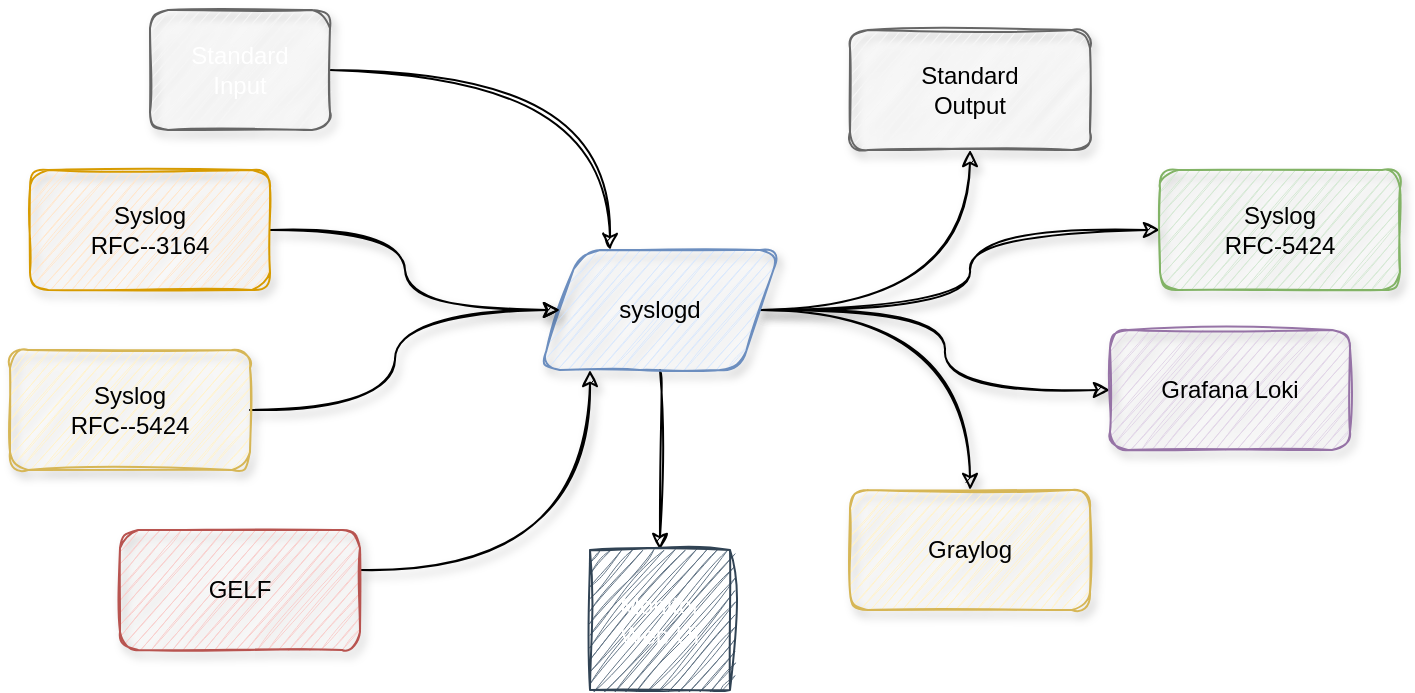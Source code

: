 <mxfile version="24.7.17">
  <diagram name="Page-1" id="y9St3TPqKnsX6iwGvu6z">
    <mxGraphModel dx="1523" dy="1066" grid="1" gridSize="10" guides="1" tooltips="1" connect="1" arrows="1" fold="1" page="1" pageScale="1" pageWidth="1169" pageHeight="827" math="0" shadow="0">
      <root>
        <mxCell id="0" />
        <mxCell id="1" parent="0" />
        <mxCell id="f-hlVNswojuX2romfqfp-1" style="edgeStyle=orthogonalEdgeStyle;orthogonalLoop=1;jettySize=auto;html=1;curved=1;sketch=1;shadow=1;" edge="1" parent="1" source="f-hlVNswojuX2romfqfp-2" target="f-hlVNswojuX2romfqfp-7">
          <mxGeometry relative="1" as="geometry" />
        </mxCell>
        <mxCell id="f-hlVNswojuX2romfqfp-2" value="Syslog&lt;br&gt;RFC--3164" style="rounded=1;whiteSpace=wrap;html=1;sketch=1;shadow=1;fillColor=#ffe6cc;strokeColor=#d79b00;" vertex="1" parent="1">
          <mxGeometry x="50" y="90" width="120" height="60" as="geometry" />
        </mxCell>
        <mxCell id="f-hlVNswojuX2romfqfp-3" style="edgeStyle=orthogonalEdgeStyle;curved=1;sketch=1;orthogonalLoop=1;jettySize=auto;html=1;shadow=1;" edge="1" parent="1" source="f-hlVNswojuX2romfqfp-7" target="f-hlVNswojuX2romfqfp-15">
          <mxGeometry relative="1" as="geometry" />
        </mxCell>
        <mxCell id="f-hlVNswojuX2romfqfp-4" style="edgeStyle=orthogonalEdgeStyle;curved=1;sketch=1;orthogonalLoop=1;jettySize=auto;html=1;shadow=1;" edge="1" parent="1" source="f-hlVNswojuX2romfqfp-7" target="f-hlVNswojuX2romfqfp-12">
          <mxGeometry relative="1" as="geometry" />
        </mxCell>
        <mxCell id="f-hlVNswojuX2romfqfp-5" style="edgeStyle=orthogonalEdgeStyle;curved=1;sketch=1;orthogonalLoop=1;jettySize=auto;html=1;shadow=1;" edge="1" parent="1" source="f-hlVNswojuX2romfqfp-7" target="f-hlVNswojuX2romfqfp-13">
          <mxGeometry relative="1" as="geometry" />
        </mxCell>
        <mxCell id="f-hlVNswojuX2romfqfp-6" style="edgeStyle=orthogonalEdgeStyle;curved=1;sketch=1;orthogonalLoop=1;jettySize=auto;html=1;shadow=1;" edge="1" parent="1" source="f-hlVNswojuX2romfqfp-7" target="f-hlVNswojuX2romfqfp-14">
          <mxGeometry relative="1" as="geometry" />
        </mxCell>
        <mxCell id="f-hlVNswojuX2romfqfp-19" style="edgeStyle=orthogonalEdgeStyle;rounded=0;orthogonalLoop=1;jettySize=auto;html=1;sketch=1;curveFitting=1;jiggle=2;curved=1;" edge="1" parent="1" source="f-hlVNswojuX2romfqfp-7" target="f-hlVNswojuX2romfqfp-18">
          <mxGeometry relative="1" as="geometry" />
        </mxCell>
        <mxCell id="f-hlVNswojuX2romfqfp-7" value="syslogd" style="shape=parallelogram;perimeter=parallelogramPerimeter;whiteSpace=wrap;html=1;fixedSize=1;sketch=1;rounded=1;shadow=1;fillColor=#dae8fc;strokeColor=#6c8ebf;" vertex="1" parent="1">
          <mxGeometry x="305" y="130" width="120" height="60" as="geometry" />
        </mxCell>
        <mxCell id="f-hlVNswojuX2romfqfp-8" style="edgeStyle=orthogonalEdgeStyle;curved=1;sketch=1;orthogonalLoop=1;jettySize=auto;html=1;shadow=1;" edge="1" parent="1" source="f-hlVNswojuX2romfqfp-9" target="f-hlVNswojuX2romfqfp-7">
          <mxGeometry relative="1" as="geometry" />
        </mxCell>
        <mxCell id="f-hlVNswojuX2romfqfp-9" value="Syslog&lt;br&gt;RFC--5424" style="rounded=1;whiteSpace=wrap;html=1;sketch=1;shadow=1;fillColor=#fff2cc;strokeColor=#d6b656;" vertex="1" parent="1">
          <mxGeometry x="40" y="180" width="120" height="60" as="geometry" />
        </mxCell>
        <mxCell id="f-hlVNswojuX2romfqfp-10" style="edgeStyle=orthogonalEdgeStyle;curved=1;sketch=1;orthogonalLoop=1;jettySize=auto;html=1;shadow=1;" edge="1" parent="1" source="f-hlVNswojuX2romfqfp-11" target="f-hlVNswojuX2romfqfp-7">
          <mxGeometry relative="1" as="geometry">
            <Array as="points">
              <mxPoint x="330" y="290" />
            </Array>
          </mxGeometry>
        </mxCell>
        <mxCell id="f-hlVNswojuX2romfqfp-11" value="GELF" style="rounded=1;whiteSpace=wrap;html=1;sketch=1;shadow=1;fillColor=#f8cecc;strokeColor=#b85450;" vertex="1" parent="1">
          <mxGeometry x="95" y="270" width="120" height="60" as="geometry" />
        </mxCell>
        <mxCell id="f-hlVNswojuX2romfqfp-12" value="Syslog&lt;br&gt;RFC-5424" style="rounded=1;whiteSpace=wrap;html=1;sketch=1;shadow=1;fillColor=#d5e8d4;strokeColor=#82b366;" vertex="1" parent="1">
          <mxGeometry x="615" y="90" width="120" height="60" as="geometry" />
        </mxCell>
        <mxCell id="f-hlVNswojuX2romfqfp-13" value="Grafana Loki" style="rounded=1;whiteSpace=wrap;html=1;sketch=1;shadow=1;fillColor=#e1d5e7;strokeColor=#9673a6;" vertex="1" parent="1">
          <mxGeometry x="590" y="170" width="120" height="60" as="geometry" />
        </mxCell>
        <mxCell id="f-hlVNswojuX2romfqfp-14" value="Graylog" style="rounded=1;whiteSpace=wrap;html=1;sketch=1;shadow=1;fillColor=#fff2cc;strokeColor=#d6b656;" vertex="1" parent="1">
          <mxGeometry x="460" y="250" width="120" height="60" as="geometry" />
        </mxCell>
        <mxCell id="f-hlVNswojuX2romfqfp-15" value="Standard&lt;br&gt;Output" style="rounded=1;whiteSpace=wrap;html=1;sketch=1;shadow=1;fillColor=#f5f5f5;strokeColor=#666666;fontColor=default;" vertex="1" parent="1">
          <mxGeometry x="460" y="20" width="120" height="60" as="geometry" />
        </mxCell>
        <mxCell id="f-hlVNswojuX2romfqfp-20" style="edgeStyle=orthogonalEdgeStyle;rounded=0;orthogonalLoop=1;jettySize=auto;html=1;sketch=1;curveFitting=1;jiggle=2;curved=1;" edge="1" parent="1" source="f-hlVNswojuX2romfqfp-16" target="f-hlVNswojuX2romfqfp-7">
          <mxGeometry relative="1" as="geometry">
            <Array as="points">
              <mxPoint x="340" y="40" />
            </Array>
          </mxGeometry>
        </mxCell>
        <mxCell id="f-hlVNswojuX2romfqfp-16" value="Standard&lt;br&gt;Input" style="rounded=1;whiteSpace=wrap;html=1;sketch=1;shadow=1;fillColor=#f5f5f5;strokeColor=#666666;fontColor=#FFFFFF;" vertex="1" parent="1">
          <mxGeometry x="110" y="10" width="90" height="60" as="geometry" />
        </mxCell>
        <mxCell id="f-hlVNswojuX2romfqfp-18" value="Monitor&lt;div&gt;Web UI&lt;/div&gt;" style="whiteSpace=wrap;html=1;aspect=fixed;fillColor=#647687;fontColor=#ffffff;strokeColor=#314354;sketch=1;curveFitting=1;jiggle=2;" vertex="1" parent="1">
          <mxGeometry x="330" y="280" width="70" height="70" as="geometry" />
        </mxCell>
      </root>
    </mxGraphModel>
  </diagram>
</mxfile>
